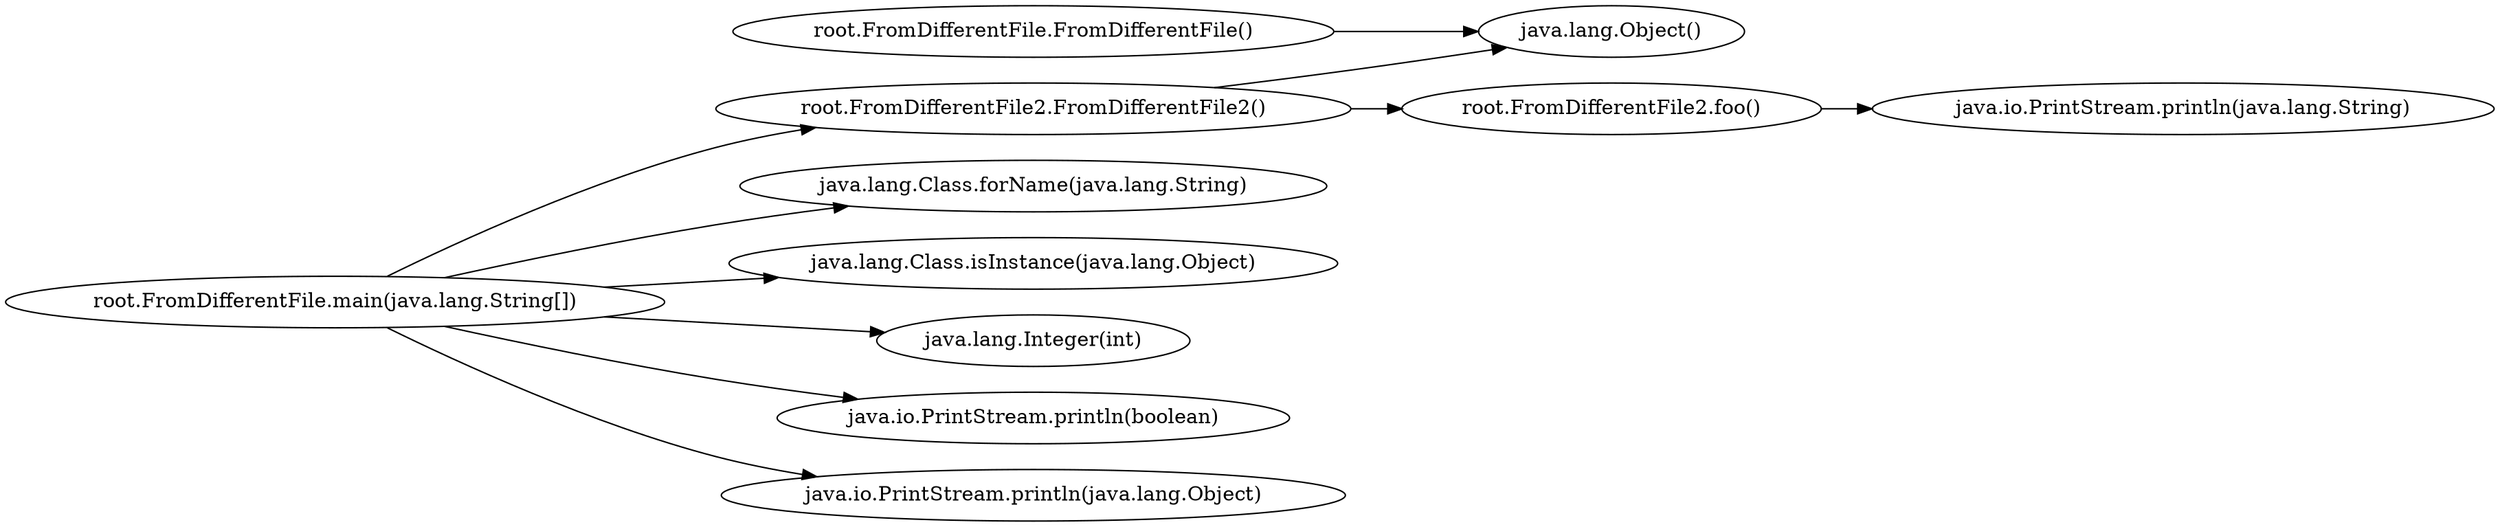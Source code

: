 digraph graphname {
rankdir="LR";
0 [label="root.FromDifferentFile.FromDifferentFile()"]
7 [label="root.FromDifferentFile2.FromDifferentFile2()"]
9 [label="root.FromDifferentFile2.foo()"]
3 [label="java.lang.Class.forName(java.lang.String)"]
5 [label="java.lang.Class.isInstance(java.lang.Object)"]
4 [label="java.lang.Integer(int)"]
1 [label="java.lang.Object()"]
2 [label="root.FromDifferentFile.main(java.lang.String[])"]
6 [label="java.io.PrintStream.println(boolean)"]
8 [label="java.io.PrintStream.println(java.lang.Object)"]
10 [label="java.io.PrintStream.println(java.lang.String)"]
0 -> 1
2 -> 3
2 -> 4
2 -> 5
2 -> 6
2 -> 7
2 -> 8
7 -> 1
7 -> 9
9 -> 10
}
